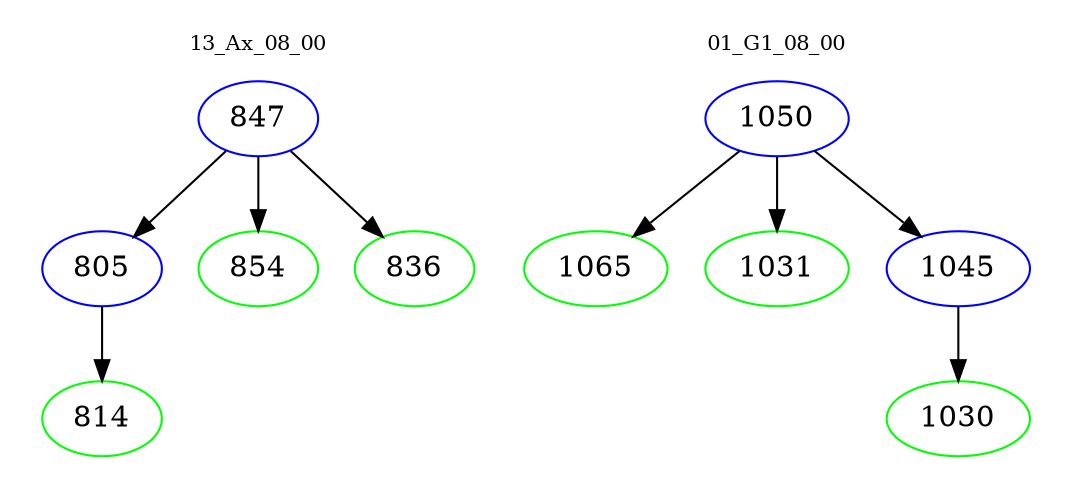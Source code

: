 digraph{
subgraph cluster_0 {
color = white
label = "13_Ax_08_00";
fontsize=10;
T0_847 [label="847", color="blue"]
T0_847 -> T0_805 [color="black"]
T0_805 [label="805", color="blue"]
T0_805 -> T0_814 [color="black"]
T0_814 [label="814", color="green"]
T0_847 -> T0_854 [color="black"]
T0_854 [label="854", color="green"]
T0_847 -> T0_836 [color="black"]
T0_836 [label="836", color="green"]
}
subgraph cluster_1 {
color = white
label = "01_G1_08_00";
fontsize=10;
T1_1050 [label="1050", color="blue"]
T1_1050 -> T1_1065 [color="black"]
T1_1065 [label="1065", color="green"]
T1_1050 -> T1_1031 [color="black"]
T1_1031 [label="1031", color="green"]
T1_1050 -> T1_1045 [color="black"]
T1_1045 [label="1045", color="blue"]
T1_1045 -> T1_1030 [color="black"]
T1_1030 [label="1030", color="green"]
}
}
